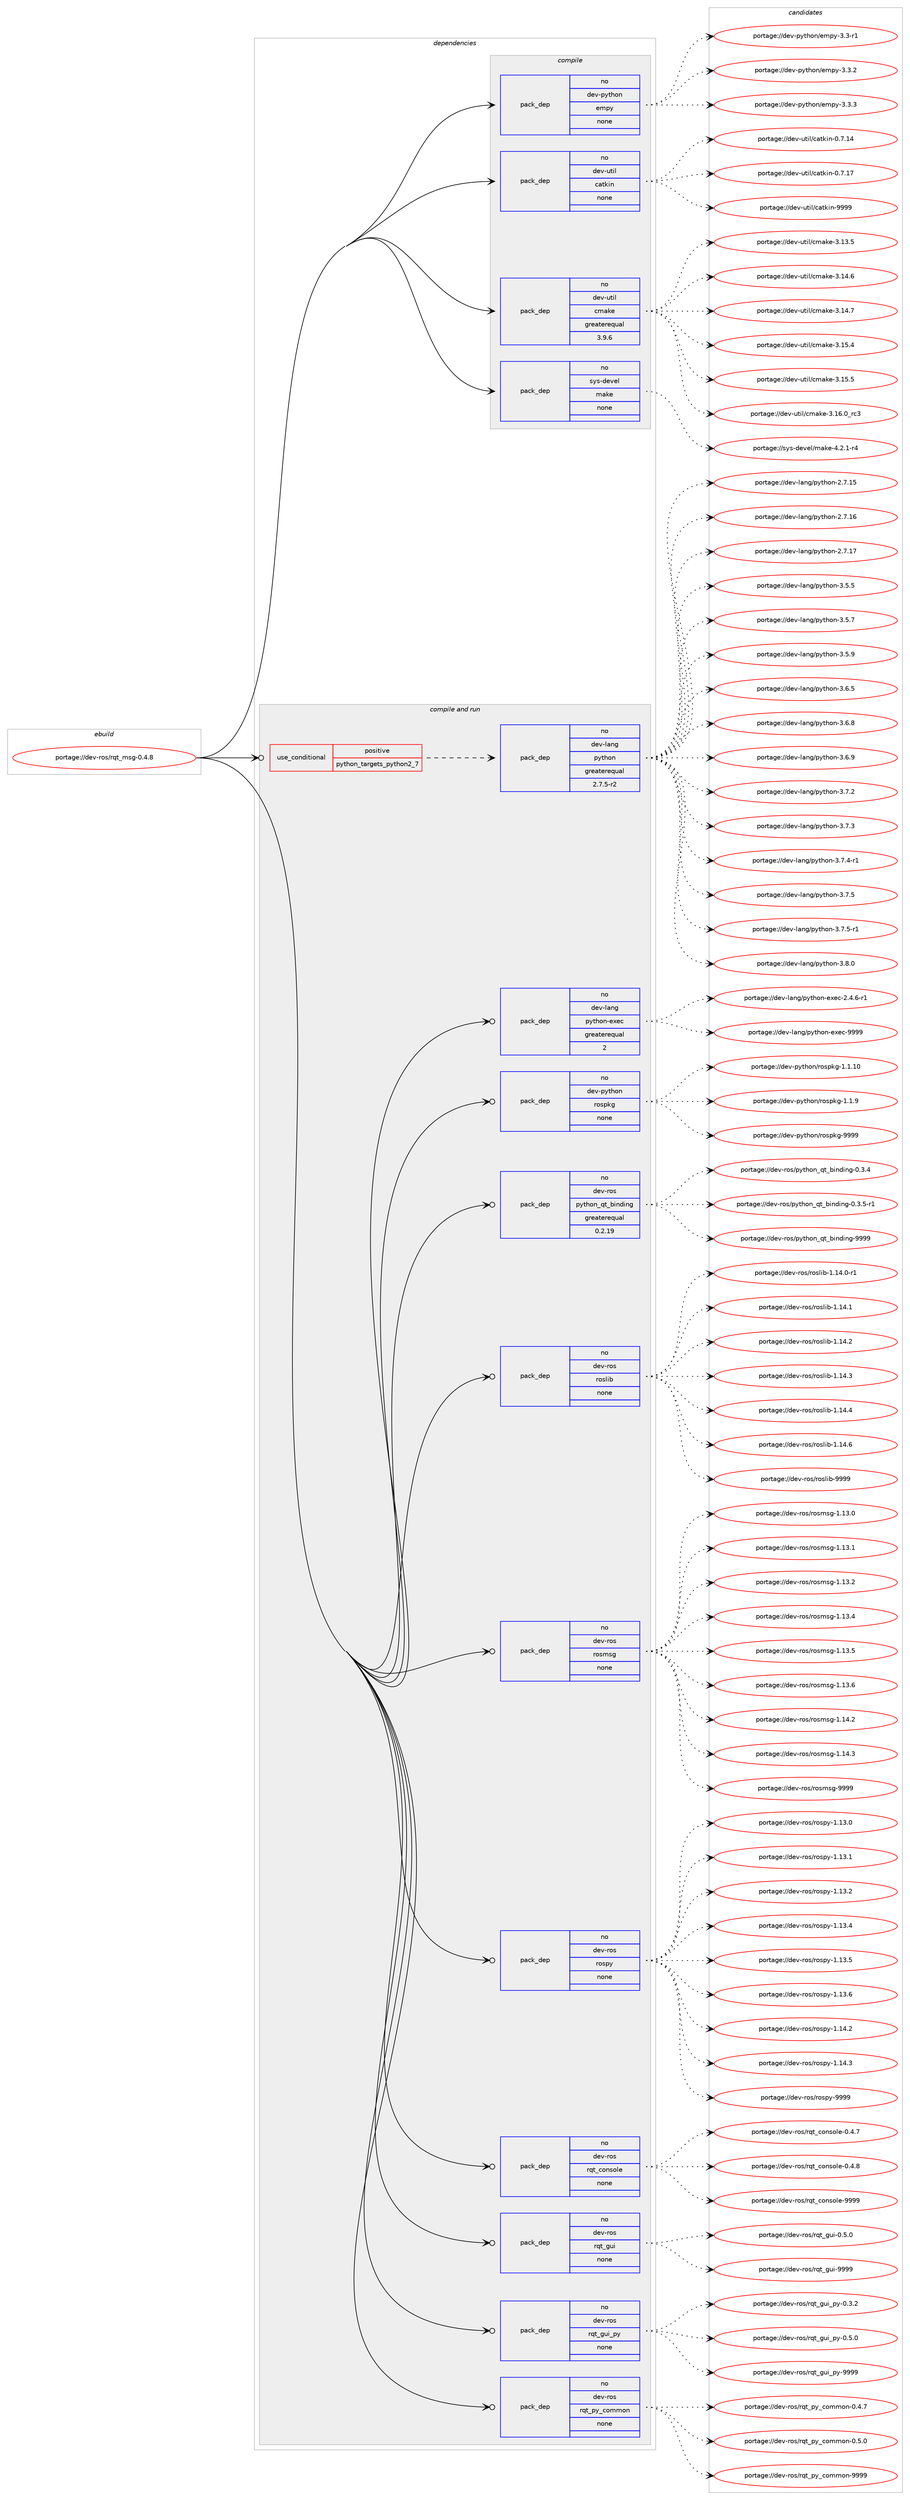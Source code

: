 digraph prolog {

# *************
# Graph options
# *************

newrank=true;
concentrate=true;
compound=true;
graph [rankdir=LR,fontname=Helvetica,fontsize=10,ranksep=1.5];#, ranksep=2.5, nodesep=0.2];
edge  [arrowhead=vee];
node  [fontname=Helvetica,fontsize=10];

# **********
# The ebuild
# **********

subgraph cluster_leftcol {
color=gray;
rank=same;
label=<<i>ebuild</i>>;
id [label="portage://dev-ros/rqt_msg-0.4.8", color=red, width=4, href="../dev-ros/rqt_msg-0.4.8.svg"];
}

# ****************
# The dependencies
# ****************

subgraph cluster_midcol {
color=gray;
label=<<i>dependencies</i>>;
subgraph cluster_compile {
fillcolor="#eeeeee";
style=filled;
label=<<i>compile</i>>;
subgraph pack152676 {
dependency200700 [label=<<TABLE BORDER="0" CELLBORDER="1" CELLSPACING="0" CELLPADDING="4" WIDTH="220"><TR><TD ROWSPAN="6" CELLPADDING="30">pack_dep</TD></TR><TR><TD WIDTH="110">no</TD></TR><TR><TD>dev-python</TD></TR><TR><TD>empy</TD></TR><TR><TD>none</TD></TR><TR><TD></TD></TR></TABLE>>, shape=none, color=blue];
}
id:e -> dependency200700:w [weight=20,style="solid",arrowhead="vee"];
subgraph pack152677 {
dependency200701 [label=<<TABLE BORDER="0" CELLBORDER="1" CELLSPACING="0" CELLPADDING="4" WIDTH="220"><TR><TD ROWSPAN="6" CELLPADDING="30">pack_dep</TD></TR><TR><TD WIDTH="110">no</TD></TR><TR><TD>dev-util</TD></TR><TR><TD>catkin</TD></TR><TR><TD>none</TD></TR><TR><TD></TD></TR></TABLE>>, shape=none, color=blue];
}
id:e -> dependency200701:w [weight=20,style="solid",arrowhead="vee"];
subgraph pack152678 {
dependency200702 [label=<<TABLE BORDER="0" CELLBORDER="1" CELLSPACING="0" CELLPADDING="4" WIDTH="220"><TR><TD ROWSPAN="6" CELLPADDING="30">pack_dep</TD></TR><TR><TD WIDTH="110">no</TD></TR><TR><TD>dev-util</TD></TR><TR><TD>cmake</TD></TR><TR><TD>greaterequal</TD></TR><TR><TD>3.9.6</TD></TR></TABLE>>, shape=none, color=blue];
}
id:e -> dependency200702:w [weight=20,style="solid",arrowhead="vee"];
subgraph pack152679 {
dependency200703 [label=<<TABLE BORDER="0" CELLBORDER="1" CELLSPACING="0" CELLPADDING="4" WIDTH="220"><TR><TD ROWSPAN="6" CELLPADDING="30">pack_dep</TD></TR><TR><TD WIDTH="110">no</TD></TR><TR><TD>sys-devel</TD></TR><TR><TD>make</TD></TR><TR><TD>none</TD></TR><TR><TD></TD></TR></TABLE>>, shape=none, color=blue];
}
id:e -> dependency200703:w [weight=20,style="solid",arrowhead="vee"];
}
subgraph cluster_compileandrun {
fillcolor="#eeeeee";
style=filled;
label=<<i>compile and run</i>>;
subgraph cond44598 {
dependency200704 [label=<<TABLE BORDER="0" CELLBORDER="1" CELLSPACING="0" CELLPADDING="4"><TR><TD ROWSPAN="3" CELLPADDING="10">use_conditional</TD></TR><TR><TD>positive</TD></TR><TR><TD>python_targets_python2_7</TD></TR></TABLE>>, shape=none, color=red];
subgraph pack152680 {
dependency200705 [label=<<TABLE BORDER="0" CELLBORDER="1" CELLSPACING="0" CELLPADDING="4" WIDTH="220"><TR><TD ROWSPAN="6" CELLPADDING="30">pack_dep</TD></TR><TR><TD WIDTH="110">no</TD></TR><TR><TD>dev-lang</TD></TR><TR><TD>python</TD></TR><TR><TD>greaterequal</TD></TR><TR><TD>2.7.5-r2</TD></TR></TABLE>>, shape=none, color=blue];
}
dependency200704:e -> dependency200705:w [weight=20,style="dashed",arrowhead="vee"];
}
id:e -> dependency200704:w [weight=20,style="solid",arrowhead="odotvee"];
subgraph pack152681 {
dependency200706 [label=<<TABLE BORDER="0" CELLBORDER="1" CELLSPACING="0" CELLPADDING="4" WIDTH="220"><TR><TD ROWSPAN="6" CELLPADDING="30">pack_dep</TD></TR><TR><TD WIDTH="110">no</TD></TR><TR><TD>dev-lang</TD></TR><TR><TD>python-exec</TD></TR><TR><TD>greaterequal</TD></TR><TR><TD>2</TD></TR></TABLE>>, shape=none, color=blue];
}
id:e -> dependency200706:w [weight=20,style="solid",arrowhead="odotvee"];
subgraph pack152682 {
dependency200707 [label=<<TABLE BORDER="0" CELLBORDER="1" CELLSPACING="0" CELLPADDING="4" WIDTH="220"><TR><TD ROWSPAN="6" CELLPADDING="30">pack_dep</TD></TR><TR><TD WIDTH="110">no</TD></TR><TR><TD>dev-python</TD></TR><TR><TD>rospkg</TD></TR><TR><TD>none</TD></TR><TR><TD></TD></TR></TABLE>>, shape=none, color=blue];
}
id:e -> dependency200707:w [weight=20,style="solid",arrowhead="odotvee"];
subgraph pack152683 {
dependency200708 [label=<<TABLE BORDER="0" CELLBORDER="1" CELLSPACING="0" CELLPADDING="4" WIDTH="220"><TR><TD ROWSPAN="6" CELLPADDING="30">pack_dep</TD></TR><TR><TD WIDTH="110">no</TD></TR><TR><TD>dev-ros</TD></TR><TR><TD>python_qt_binding</TD></TR><TR><TD>greaterequal</TD></TR><TR><TD>0.2.19</TD></TR></TABLE>>, shape=none, color=blue];
}
id:e -> dependency200708:w [weight=20,style="solid",arrowhead="odotvee"];
subgraph pack152684 {
dependency200709 [label=<<TABLE BORDER="0" CELLBORDER="1" CELLSPACING="0" CELLPADDING="4" WIDTH="220"><TR><TD ROWSPAN="6" CELLPADDING="30">pack_dep</TD></TR><TR><TD WIDTH="110">no</TD></TR><TR><TD>dev-ros</TD></TR><TR><TD>roslib</TD></TR><TR><TD>none</TD></TR><TR><TD></TD></TR></TABLE>>, shape=none, color=blue];
}
id:e -> dependency200709:w [weight=20,style="solid",arrowhead="odotvee"];
subgraph pack152685 {
dependency200710 [label=<<TABLE BORDER="0" CELLBORDER="1" CELLSPACING="0" CELLPADDING="4" WIDTH="220"><TR><TD ROWSPAN="6" CELLPADDING="30">pack_dep</TD></TR><TR><TD WIDTH="110">no</TD></TR><TR><TD>dev-ros</TD></TR><TR><TD>rosmsg</TD></TR><TR><TD>none</TD></TR><TR><TD></TD></TR></TABLE>>, shape=none, color=blue];
}
id:e -> dependency200710:w [weight=20,style="solid",arrowhead="odotvee"];
subgraph pack152686 {
dependency200711 [label=<<TABLE BORDER="0" CELLBORDER="1" CELLSPACING="0" CELLPADDING="4" WIDTH="220"><TR><TD ROWSPAN="6" CELLPADDING="30">pack_dep</TD></TR><TR><TD WIDTH="110">no</TD></TR><TR><TD>dev-ros</TD></TR><TR><TD>rospy</TD></TR><TR><TD>none</TD></TR><TR><TD></TD></TR></TABLE>>, shape=none, color=blue];
}
id:e -> dependency200711:w [weight=20,style="solid",arrowhead="odotvee"];
subgraph pack152687 {
dependency200712 [label=<<TABLE BORDER="0" CELLBORDER="1" CELLSPACING="0" CELLPADDING="4" WIDTH="220"><TR><TD ROWSPAN="6" CELLPADDING="30">pack_dep</TD></TR><TR><TD WIDTH="110">no</TD></TR><TR><TD>dev-ros</TD></TR><TR><TD>rqt_console</TD></TR><TR><TD>none</TD></TR><TR><TD></TD></TR></TABLE>>, shape=none, color=blue];
}
id:e -> dependency200712:w [weight=20,style="solid",arrowhead="odotvee"];
subgraph pack152688 {
dependency200713 [label=<<TABLE BORDER="0" CELLBORDER="1" CELLSPACING="0" CELLPADDING="4" WIDTH="220"><TR><TD ROWSPAN="6" CELLPADDING="30">pack_dep</TD></TR><TR><TD WIDTH="110">no</TD></TR><TR><TD>dev-ros</TD></TR><TR><TD>rqt_gui</TD></TR><TR><TD>none</TD></TR><TR><TD></TD></TR></TABLE>>, shape=none, color=blue];
}
id:e -> dependency200713:w [weight=20,style="solid",arrowhead="odotvee"];
subgraph pack152689 {
dependency200714 [label=<<TABLE BORDER="0" CELLBORDER="1" CELLSPACING="0" CELLPADDING="4" WIDTH="220"><TR><TD ROWSPAN="6" CELLPADDING="30">pack_dep</TD></TR><TR><TD WIDTH="110">no</TD></TR><TR><TD>dev-ros</TD></TR><TR><TD>rqt_gui_py</TD></TR><TR><TD>none</TD></TR><TR><TD></TD></TR></TABLE>>, shape=none, color=blue];
}
id:e -> dependency200714:w [weight=20,style="solid",arrowhead="odotvee"];
subgraph pack152690 {
dependency200715 [label=<<TABLE BORDER="0" CELLBORDER="1" CELLSPACING="0" CELLPADDING="4" WIDTH="220"><TR><TD ROWSPAN="6" CELLPADDING="30">pack_dep</TD></TR><TR><TD WIDTH="110">no</TD></TR><TR><TD>dev-ros</TD></TR><TR><TD>rqt_py_common</TD></TR><TR><TD>none</TD></TR><TR><TD></TD></TR></TABLE>>, shape=none, color=blue];
}
id:e -> dependency200715:w [weight=20,style="solid",arrowhead="odotvee"];
}
subgraph cluster_run {
fillcolor="#eeeeee";
style=filled;
label=<<i>run</i>>;
}
}

# **************
# The candidates
# **************

subgraph cluster_choices {
rank=same;
color=gray;
label=<<i>candidates</i>>;

subgraph choice152676 {
color=black;
nodesep=1;
choiceportage1001011184511212111610411111047101109112121455146514511449 [label="portage://dev-python/empy-3.3-r1", color=red, width=4,href="../dev-python/empy-3.3-r1.svg"];
choiceportage1001011184511212111610411111047101109112121455146514650 [label="portage://dev-python/empy-3.3.2", color=red, width=4,href="../dev-python/empy-3.3.2.svg"];
choiceportage1001011184511212111610411111047101109112121455146514651 [label="portage://dev-python/empy-3.3.3", color=red, width=4,href="../dev-python/empy-3.3.3.svg"];
dependency200700:e -> choiceportage1001011184511212111610411111047101109112121455146514511449:w [style=dotted,weight="100"];
dependency200700:e -> choiceportage1001011184511212111610411111047101109112121455146514650:w [style=dotted,weight="100"];
dependency200700:e -> choiceportage1001011184511212111610411111047101109112121455146514651:w [style=dotted,weight="100"];
}
subgraph choice152677 {
color=black;
nodesep=1;
choiceportage1001011184511711610510847999711610710511045484655464952 [label="portage://dev-util/catkin-0.7.14", color=red, width=4,href="../dev-util/catkin-0.7.14.svg"];
choiceportage1001011184511711610510847999711610710511045484655464955 [label="portage://dev-util/catkin-0.7.17", color=red, width=4,href="../dev-util/catkin-0.7.17.svg"];
choiceportage100101118451171161051084799971161071051104557575757 [label="portage://dev-util/catkin-9999", color=red, width=4,href="../dev-util/catkin-9999.svg"];
dependency200701:e -> choiceportage1001011184511711610510847999711610710511045484655464952:w [style=dotted,weight="100"];
dependency200701:e -> choiceportage1001011184511711610510847999711610710511045484655464955:w [style=dotted,weight="100"];
dependency200701:e -> choiceportage100101118451171161051084799971161071051104557575757:w [style=dotted,weight="100"];
}
subgraph choice152678 {
color=black;
nodesep=1;
choiceportage1001011184511711610510847991099710710145514649514653 [label="portage://dev-util/cmake-3.13.5", color=red, width=4,href="../dev-util/cmake-3.13.5.svg"];
choiceportage1001011184511711610510847991099710710145514649524654 [label="portage://dev-util/cmake-3.14.6", color=red, width=4,href="../dev-util/cmake-3.14.6.svg"];
choiceportage1001011184511711610510847991099710710145514649524655 [label="portage://dev-util/cmake-3.14.7", color=red, width=4,href="../dev-util/cmake-3.14.7.svg"];
choiceportage1001011184511711610510847991099710710145514649534652 [label="portage://dev-util/cmake-3.15.4", color=red, width=4,href="../dev-util/cmake-3.15.4.svg"];
choiceportage1001011184511711610510847991099710710145514649534653 [label="portage://dev-util/cmake-3.15.5", color=red, width=4,href="../dev-util/cmake-3.15.5.svg"];
choiceportage1001011184511711610510847991099710710145514649544648951149951 [label="portage://dev-util/cmake-3.16.0_rc3", color=red, width=4,href="../dev-util/cmake-3.16.0_rc3.svg"];
dependency200702:e -> choiceportage1001011184511711610510847991099710710145514649514653:w [style=dotted,weight="100"];
dependency200702:e -> choiceportage1001011184511711610510847991099710710145514649524654:w [style=dotted,weight="100"];
dependency200702:e -> choiceportage1001011184511711610510847991099710710145514649524655:w [style=dotted,weight="100"];
dependency200702:e -> choiceportage1001011184511711610510847991099710710145514649534652:w [style=dotted,weight="100"];
dependency200702:e -> choiceportage1001011184511711610510847991099710710145514649534653:w [style=dotted,weight="100"];
dependency200702:e -> choiceportage1001011184511711610510847991099710710145514649544648951149951:w [style=dotted,weight="100"];
}
subgraph choice152679 {
color=black;
nodesep=1;
choiceportage1151211154510010111810110847109971071014552465046494511452 [label="portage://sys-devel/make-4.2.1-r4", color=red, width=4,href="../sys-devel/make-4.2.1-r4.svg"];
dependency200703:e -> choiceportage1151211154510010111810110847109971071014552465046494511452:w [style=dotted,weight="100"];
}
subgraph choice152680 {
color=black;
nodesep=1;
choiceportage10010111845108971101034711212111610411111045504655464953 [label="portage://dev-lang/python-2.7.15", color=red, width=4,href="../dev-lang/python-2.7.15.svg"];
choiceportage10010111845108971101034711212111610411111045504655464954 [label="portage://dev-lang/python-2.7.16", color=red, width=4,href="../dev-lang/python-2.7.16.svg"];
choiceportage10010111845108971101034711212111610411111045504655464955 [label="portage://dev-lang/python-2.7.17", color=red, width=4,href="../dev-lang/python-2.7.17.svg"];
choiceportage100101118451089711010347112121116104111110455146534653 [label="portage://dev-lang/python-3.5.5", color=red, width=4,href="../dev-lang/python-3.5.5.svg"];
choiceportage100101118451089711010347112121116104111110455146534655 [label="portage://dev-lang/python-3.5.7", color=red, width=4,href="../dev-lang/python-3.5.7.svg"];
choiceportage100101118451089711010347112121116104111110455146534657 [label="portage://dev-lang/python-3.5.9", color=red, width=4,href="../dev-lang/python-3.5.9.svg"];
choiceportage100101118451089711010347112121116104111110455146544653 [label="portage://dev-lang/python-3.6.5", color=red, width=4,href="../dev-lang/python-3.6.5.svg"];
choiceportage100101118451089711010347112121116104111110455146544656 [label="portage://dev-lang/python-3.6.8", color=red, width=4,href="../dev-lang/python-3.6.8.svg"];
choiceportage100101118451089711010347112121116104111110455146544657 [label="portage://dev-lang/python-3.6.9", color=red, width=4,href="../dev-lang/python-3.6.9.svg"];
choiceportage100101118451089711010347112121116104111110455146554650 [label="portage://dev-lang/python-3.7.2", color=red, width=4,href="../dev-lang/python-3.7.2.svg"];
choiceportage100101118451089711010347112121116104111110455146554651 [label="portage://dev-lang/python-3.7.3", color=red, width=4,href="../dev-lang/python-3.7.3.svg"];
choiceportage1001011184510897110103471121211161041111104551465546524511449 [label="portage://dev-lang/python-3.7.4-r1", color=red, width=4,href="../dev-lang/python-3.7.4-r1.svg"];
choiceportage100101118451089711010347112121116104111110455146554653 [label="portage://dev-lang/python-3.7.5", color=red, width=4,href="../dev-lang/python-3.7.5.svg"];
choiceportage1001011184510897110103471121211161041111104551465546534511449 [label="portage://dev-lang/python-3.7.5-r1", color=red, width=4,href="../dev-lang/python-3.7.5-r1.svg"];
choiceportage100101118451089711010347112121116104111110455146564648 [label="portage://dev-lang/python-3.8.0", color=red, width=4,href="../dev-lang/python-3.8.0.svg"];
dependency200705:e -> choiceportage10010111845108971101034711212111610411111045504655464953:w [style=dotted,weight="100"];
dependency200705:e -> choiceportage10010111845108971101034711212111610411111045504655464954:w [style=dotted,weight="100"];
dependency200705:e -> choiceportage10010111845108971101034711212111610411111045504655464955:w [style=dotted,weight="100"];
dependency200705:e -> choiceportage100101118451089711010347112121116104111110455146534653:w [style=dotted,weight="100"];
dependency200705:e -> choiceportage100101118451089711010347112121116104111110455146534655:w [style=dotted,weight="100"];
dependency200705:e -> choiceportage100101118451089711010347112121116104111110455146534657:w [style=dotted,weight="100"];
dependency200705:e -> choiceportage100101118451089711010347112121116104111110455146544653:w [style=dotted,weight="100"];
dependency200705:e -> choiceportage100101118451089711010347112121116104111110455146544656:w [style=dotted,weight="100"];
dependency200705:e -> choiceportage100101118451089711010347112121116104111110455146544657:w [style=dotted,weight="100"];
dependency200705:e -> choiceportage100101118451089711010347112121116104111110455146554650:w [style=dotted,weight="100"];
dependency200705:e -> choiceportage100101118451089711010347112121116104111110455146554651:w [style=dotted,weight="100"];
dependency200705:e -> choiceportage1001011184510897110103471121211161041111104551465546524511449:w [style=dotted,weight="100"];
dependency200705:e -> choiceportage100101118451089711010347112121116104111110455146554653:w [style=dotted,weight="100"];
dependency200705:e -> choiceportage1001011184510897110103471121211161041111104551465546534511449:w [style=dotted,weight="100"];
dependency200705:e -> choiceportage100101118451089711010347112121116104111110455146564648:w [style=dotted,weight="100"];
}
subgraph choice152681 {
color=black;
nodesep=1;
choiceportage10010111845108971101034711212111610411111045101120101994550465246544511449 [label="portage://dev-lang/python-exec-2.4.6-r1", color=red, width=4,href="../dev-lang/python-exec-2.4.6-r1.svg"];
choiceportage10010111845108971101034711212111610411111045101120101994557575757 [label="portage://dev-lang/python-exec-9999", color=red, width=4,href="../dev-lang/python-exec-9999.svg"];
dependency200706:e -> choiceportage10010111845108971101034711212111610411111045101120101994550465246544511449:w [style=dotted,weight="100"];
dependency200706:e -> choiceportage10010111845108971101034711212111610411111045101120101994557575757:w [style=dotted,weight="100"];
}
subgraph choice152682 {
color=black;
nodesep=1;
choiceportage100101118451121211161041111104711411111511210710345494649464948 [label="portage://dev-python/rospkg-1.1.10", color=red, width=4,href="../dev-python/rospkg-1.1.10.svg"];
choiceportage1001011184511212111610411111047114111115112107103454946494657 [label="portage://dev-python/rospkg-1.1.9", color=red, width=4,href="../dev-python/rospkg-1.1.9.svg"];
choiceportage10010111845112121116104111110471141111151121071034557575757 [label="portage://dev-python/rospkg-9999", color=red, width=4,href="../dev-python/rospkg-9999.svg"];
dependency200707:e -> choiceportage100101118451121211161041111104711411111511210710345494649464948:w [style=dotted,weight="100"];
dependency200707:e -> choiceportage1001011184511212111610411111047114111115112107103454946494657:w [style=dotted,weight="100"];
dependency200707:e -> choiceportage10010111845112121116104111110471141111151121071034557575757:w [style=dotted,weight="100"];
}
subgraph choice152683 {
color=black;
nodesep=1;
choiceportage1001011184511411111547112121116104111110951131169598105110100105110103454846514652 [label="portage://dev-ros/python_qt_binding-0.3.4", color=red, width=4,href="../dev-ros/python_qt_binding-0.3.4.svg"];
choiceportage10010111845114111115471121211161041111109511311695981051101001051101034548465146534511449 [label="portage://dev-ros/python_qt_binding-0.3.5-r1", color=red, width=4,href="../dev-ros/python_qt_binding-0.3.5-r1.svg"];
choiceportage10010111845114111115471121211161041111109511311695981051101001051101034557575757 [label="portage://dev-ros/python_qt_binding-9999", color=red, width=4,href="../dev-ros/python_qt_binding-9999.svg"];
dependency200708:e -> choiceportage1001011184511411111547112121116104111110951131169598105110100105110103454846514652:w [style=dotted,weight="100"];
dependency200708:e -> choiceportage10010111845114111115471121211161041111109511311695981051101001051101034548465146534511449:w [style=dotted,weight="100"];
dependency200708:e -> choiceportage10010111845114111115471121211161041111109511311695981051101001051101034557575757:w [style=dotted,weight="100"];
}
subgraph choice152684 {
color=black;
nodesep=1;
choiceportage100101118451141111154711411111510810598454946495246484511449 [label="portage://dev-ros/roslib-1.14.0-r1", color=red, width=4,href="../dev-ros/roslib-1.14.0-r1.svg"];
choiceportage10010111845114111115471141111151081059845494649524649 [label="portage://dev-ros/roslib-1.14.1", color=red, width=4,href="../dev-ros/roslib-1.14.1.svg"];
choiceportage10010111845114111115471141111151081059845494649524650 [label="portage://dev-ros/roslib-1.14.2", color=red, width=4,href="../dev-ros/roslib-1.14.2.svg"];
choiceportage10010111845114111115471141111151081059845494649524651 [label="portage://dev-ros/roslib-1.14.3", color=red, width=4,href="../dev-ros/roslib-1.14.3.svg"];
choiceportage10010111845114111115471141111151081059845494649524652 [label="portage://dev-ros/roslib-1.14.4", color=red, width=4,href="../dev-ros/roslib-1.14.4.svg"];
choiceportage10010111845114111115471141111151081059845494649524654 [label="portage://dev-ros/roslib-1.14.6", color=red, width=4,href="../dev-ros/roslib-1.14.6.svg"];
choiceportage1001011184511411111547114111115108105984557575757 [label="portage://dev-ros/roslib-9999", color=red, width=4,href="../dev-ros/roslib-9999.svg"];
dependency200709:e -> choiceportage100101118451141111154711411111510810598454946495246484511449:w [style=dotted,weight="100"];
dependency200709:e -> choiceportage10010111845114111115471141111151081059845494649524649:w [style=dotted,weight="100"];
dependency200709:e -> choiceportage10010111845114111115471141111151081059845494649524650:w [style=dotted,weight="100"];
dependency200709:e -> choiceportage10010111845114111115471141111151081059845494649524651:w [style=dotted,weight="100"];
dependency200709:e -> choiceportage10010111845114111115471141111151081059845494649524652:w [style=dotted,weight="100"];
dependency200709:e -> choiceportage10010111845114111115471141111151081059845494649524654:w [style=dotted,weight="100"];
dependency200709:e -> choiceportage1001011184511411111547114111115108105984557575757:w [style=dotted,weight="100"];
}
subgraph choice152685 {
color=black;
nodesep=1;
choiceportage100101118451141111154711411111510911510345494649514648 [label="portage://dev-ros/rosmsg-1.13.0", color=red, width=4,href="../dev-ros/rosmsg-1.13.0.svg"];
choiceportage100101118451141111154711411111510911510345494649514649 [label="portage://dev-ros/rosmsg-1.13.1", color=red, width=4,href="../dev-ros/rosmsg-1.13.1.svg"];
choiceportage100101118451141111154711411111510911510345494649514650 [label="portage://dev-ros/rosmsg-1.13.2", color=red, width=4,href="../dev-ros/rosmsg-1.13.2.svg"];
choiceportage100101118451141111154711411111510911510345494649514652 [label="portage://dev-ros/rosmsg-1.13.4", color=red, width=4,href="../dev-ros/rosmsg-1.13.4.svg"];
choiceportage100101118451141111154711411111510911510345494649514653 [label="portage://dev-ros/rosmsg-1.13.5", color=red, width=4,href="../dev-ros/rosmsg-1.13.5.svg"];
choiceportage100101118451141111154711411111510911510345494649514654 [label="portage://dev-ros/rosmsg-1.13.6", color=red, width=4,href="../dev-ros/rosmsg-1.13.6.svg"];
choiceportage100101118451141111154711411111510911510345494649524650 [label="portage://dev-ros/rosmsg-1.14.2", color=red, width=4,href="../dev-ros/rosmsg-1.14.2.svg"];
choiceportage100101118451141111154711411111510911510345494649524651 [label="portage://dev-ros/rosmsg-1.14.3", color=red, width=4,href="../dev-ros/rosmsg-1.14.3.svg"];
choiceportage10010111845114111115471141111151091151034557575757 [label="portage://dev-ros/rosmsg-9999", color=red, width=4,href="../dev-ros/rosmsg-9999.svg"];
dependency200710:e -> choiceportage100101118451141111154711411111510911510345494649514648:w [style=dotted,weight="100"];
dependency200710:e -> choiceportage100101118451141111154711411111510911510345494649514649:w [style=dotted,weight="100"];
dependency200710:e -> choiceportage100101118451141111154711411111510911510345494649514650:w [style=dotted,weight="100"];
dependency200710:e -> choiceportage100101118451141111154711411111510911510345494649514652:w [style=dotted,weight="100"];
dependency200710:e -> choiceportage100101118451141111154711411111510911510345494649514653:w [style=dotted,weight="100"];
dependency200710:e -> choiceportage100101118451141111154711411111510911510345494649514654:w [style=dotted,weight="100"];
dependency200710:e -> choiceportage100101118451141111154711411111510911510345494649524650:w [style=dotted,weight="100"];
dependency200710:e -> choiceportage100101118451141111154711411111510911510345494649524651:w [style=dotted,weight="100"];
dependency200710:e -> choiceportage10010111845114111115471141111151091151034557575757:w [style=dotted,weight="100"];
}
subgraph choice152686 {
color=black;
nodesep=1;
choiceportage100101118451141111154711411111511212145494649514648 [label="portage://dev-ros/rospy-1.13.0", color=red, width=4,href="../dev-ros/rospy-1.13.0.svg"];
choiceportage100101118451141111154711411111511212145494649514649 [label="portage://dev-ros/rospy-1.13.1", color=red, width=4,href="../dev-ros/rospy-1.13.1.svg"];
choiceportage100101118451141111154711411111511212145494649514650 [label="portage://dev-ros/rospy-1.13.2", color=red, width=4,href="../dev-ros/rospy-1.13.2.svg"];
choiceportage100101118451141111154711411111511212145494649514652 [label="portage://dev-ros/rospy-1.13.4", color=red, width=4,href="../dev-ros/rospy-1.13.4.svg"];
choiceportage100101118451141111154711411111511212145494649514653 [label="portage://dev-ros/rospy-1.13.5", color=red, width=4,href="../dev-ros/rospy-1.13.5.svg"];
choiceportage100101118451141111154711411111511212145494649514654 [label="portage://dev-ros/rospy-1.13.6", color=red, width=4,href="../dev-ros/rospy-1.13.6.svg"];
choiceportage100101118451141111154711411111511212145494649524650 [label="portage://dev-ros/rospy-1.14.2", color=red, width=4,href="../dev-ros/rospy-1.14.2.svg"];
choiceportage100101118451141111154711411111511212145494649524651 [label="portage://dev-ros/rospy-1.14.3", color=red, width=4,href="../dev-ros/rospy-1.14.3.svg"];
choiceportage10010111845114111115471141111151121214557575757 [label="portage://dev-ros/rospy-9999", color=red, width=4,href="../dev-ros/rospy-9999.svg"];
dependency200711:e -> choiceportage100101118451141111154711411111511212145494649514648:w [style=dotted,weight="100"];
dependency200711:e -> choiceportage100101118451141111154711411111511212145494649514649:w [style=dotted,weight="100"];
dependency200711:e -> choiceportage100101118451141111154711411111511212145494649514650:w [style=dotted,weight="100"];
dependency200711:e -> choiceportage100101118451141111154711411111511212145494649514652:w [style=dotted,weight="100"];
dependency200711:e -> choiceportage100101118451141111154711411111511212145494649514653:w [style=dotted,weight="100"];
dependency200711:e -> choiceportage100101118451141111154711411111511212145494649514654:w [style=dotted,weight="100"];
dependency200711:e -> choiceportage100101118451141111154711411111511212145494649524650:w [style=dotted,weight="100"];
dependency200711:e -> choiceportage100101118451141111154711411111511212145494649524651:w [style=dotted,weight="100"];
dependency200711:e -> choiceportage10010111845114111115471141111151121214557575757:w [style=dotted,weight="100"];
}
subgraph choice152687 {
color=black;
nodesep=1;
choiceportage10010111845114111115471141131169599111110115111108101454846524655 [label="portage://dev-ros/rqt_console-0.4.7", color=red, width=4,href="../dev-ros/rqt_console-0.4.7.svg"];
choiceportage10010111845114111115471141131169599111110115111108101454846524656 [label="portage://dev-ros/rqt_console-0.4.8", color=red, width=4,href="../dev-ros/rqt_console-0.4.8.svg"];
choiceportage100101118451141111154711411311695991111101151111081014557575757 [label="portage://dev-ros/rqt_console-9999", color=red, width=4,href="../dev-ros/rqt_console-9999.svg"];
dependency200712:e -> choiceportage10010111845114111115471141131169599111110115111108101454846524655:w [style=dotted,weight="100"];
dependency200712:e -> choiceportage10010111845114111115471141131169599111110115111108101454846524656:w [style=dotted,weight="100"];
dependency200712:e -> choiceportage100101118451141111154711411311695991111101151111081014557575757:w [style=dotted,weight="100"];
}
subgraph choice152688 {
color=black;
nodesep=1;
choiceportage100101118451141111154711411311695103117105454846534648 [label="portage://dev-ros/rqt_gui-0.5.0", color=red, width=4,href="../dev-ros/rqt_gui-0.5.0.svg"];
choiceportage1001011184511411111547114113116951031171054557575757 [label="portage://dev-ros/rqt_gui-9999", color=red, width=4,href="../dev-ros/rqt_gui-9999.svg"];
dependency200713:e -> choiceportage100101118451141111154711411311695103117105454846534648:w [style=dotted,weight="100"];
dependency200713:e -> choiceportage1001011184511411111547114113116951031171054557575757:w [style=dotted,weight="100"];
}
subgraph choice152689 {
color=black;
nodesep=1;
choiceportage10010111845114111115471141131169510311710595112121454846514650 [label="portage://dev-ros/rqt_gui_py-0.3.2", color=red, width=4,href="../dev-ros/rqt_gui_py-0.3.2.svg"];
choiceportage10010111845114111115471141131169510311710595112121454846534648 [label="portage://dev-ros/rqt_gui_py-0.5.0", color=red, width=4,href="../dev-ros/rqt_gui_py-0.5.0.svg"];
choiceportage100101118451141111154711411311695103117105951121214557575757 [label="portage://dev-ros/rqt_gui_py-9999", color=red, width=4,href="../dev-ros/rqt_gui_py-9999.svg"];
dependency200714:e -> choiceportage10010111845114111115471141131169510311710595112121454846514650:w [style=dotted,weight="100"];
dependency200714:e -> choiceportage10010111845114111115471141131169510311710595112121454846534648:w [style=dotted,weight="100"];
dependency200714:e -> choiceportage100101118451141111154711411311695103117105951121214557575757:w [style=dotted,weight="100"];
}
subgraph choice152690 {
color=black;
nodesep=1;
choiceportage1001011184511411111547114113116951121219599111109109111110454846524655 [label="portage://dev-ros/rqt_py_common-0.4.7", color=red, width=4,href="../dev-ros/rqt_py_common-0.4.7.svg"];
choiceportage1001011184511411111547114113116951121219599111109109111110454846534648 [label="portage://dev-ros/rqt_py_common-0.5.0", color=red, width=4,href="../dev-ros/rqt_py_common-0.5.0.svg"];
choiceportage10010111845114111115471141131169511212195991111091091111104557575757 [label="portage://dev-ros/rqt_py_common-9999", color=red, width=4,href="../dev-ros/rqt_py_common-9999.svg"];
dependency200715:e -> choiceportage1001011184511411111547114113116951121219599111109109111110454846524655:w [style=dotted,weight="100"];
dependency200715:e -> choiceportage1001011184511411111547114113116951121219599111109109111110454846534648:w [style=dotted,weight="100"];
dependency200715:e -> choiceportage10010111845114111115471141131169511212195991111091091111104557575757:w [style=dotted,weight="100"];
}
}

}

